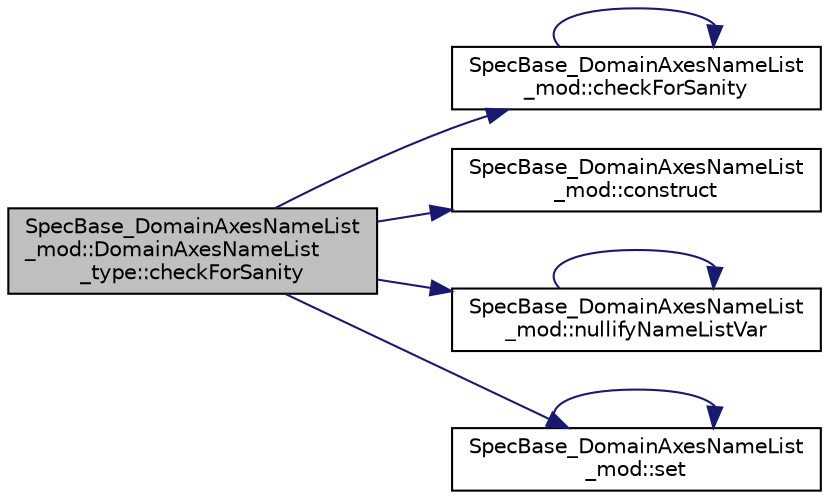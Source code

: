 digraph "SpecBase_DomainAxesNameList_mod::DomainAxesNameList_type::checkForSanity"
{
 // LATEX_PDF_SIZE
  edge [fontname="Helvetica",fontsize="10",labelfontname="Helvetica",labelfontsize="10"];
  node [fontname="Helvetica",fontsize="10",shape=record];
  rankdir="LR";
  Node1 [label="SpecBase_DomainAxesNameList\l_mod::DomainAxesNameList\l_type::checkForSanity",height=0.2,width=0.4,color="black", fillcolor="grey75", style="filled", fontcolor="black",tooltip=" "];
  Node1 -> Node2 [color="midnightblue",fontsize="10",style="solid",fontname="Helvetica"];
  Node2 [label="SpecBase_DomainAxesNameList\l_mod::checkForSanity",height=0.2,width=0.4,color="black", fillcolor="white", style="filled",URL="$namespaceSpecBase__DomainAxesNameList__mod.html#a946446828a9296f5864d3d06d77675e6",tooltip=" "];
  Node2 -> Node2 [color="midnightblue",fontsize="10",style="solid",fontname="Helvetica"];
  Node1 -> Node3 [color="midnightblue",fontsize="10",style="solid",fontname="Helvetica"];
  Node3 [label="SpecBase_DomainAxesNameList\l_mod::construct",height=0.2,width=0.4,color="black", fillcolor="white", style="filled",URL="$namespaceSpecBase__DomainAxesNameList__mod.html#aac238a31263e9155b1943dd8a11c1be7",tooltip=" "];
  Node1 -> Node4 [color="midnightblue",fontsize="10",style="solid",fontname="Helvetica"];
  Node4 [label="SpecBase_DomainAxesNameList\l_mod::nullifyNameListVar",height=0.2,width=0.4,color="black", fillcolor="white", style="filled",URL="$namespaceSpecBase__DomainAxesNameList__mod.html#a3c0f903e83d81d6acce70665008a843a",tooltip=" "];
  Node4 -> Node4 [color="midnightblue",fontsize="10",style="solid",fontname="Helvetica"];
  Node1 -> Node5 [color="midnightblue",fontsize="10",style="solid",fontname="Helvetica"];
  Node5 [label="SpecBase_DomainAxesNameList\l_mod::set",height=0.2,width=0.4,color="black", fillcolor="white", style="filled",URL="$namespaceSpecBase__DomainAxesNameList__mod.html#a629a3bb0fe81c206eeaf19650230166a",tooltip=" "];
  Node5 -> Node5 [color="midnightblue",fontsize="10",style="solid",fontname="Helvetica"];
}
